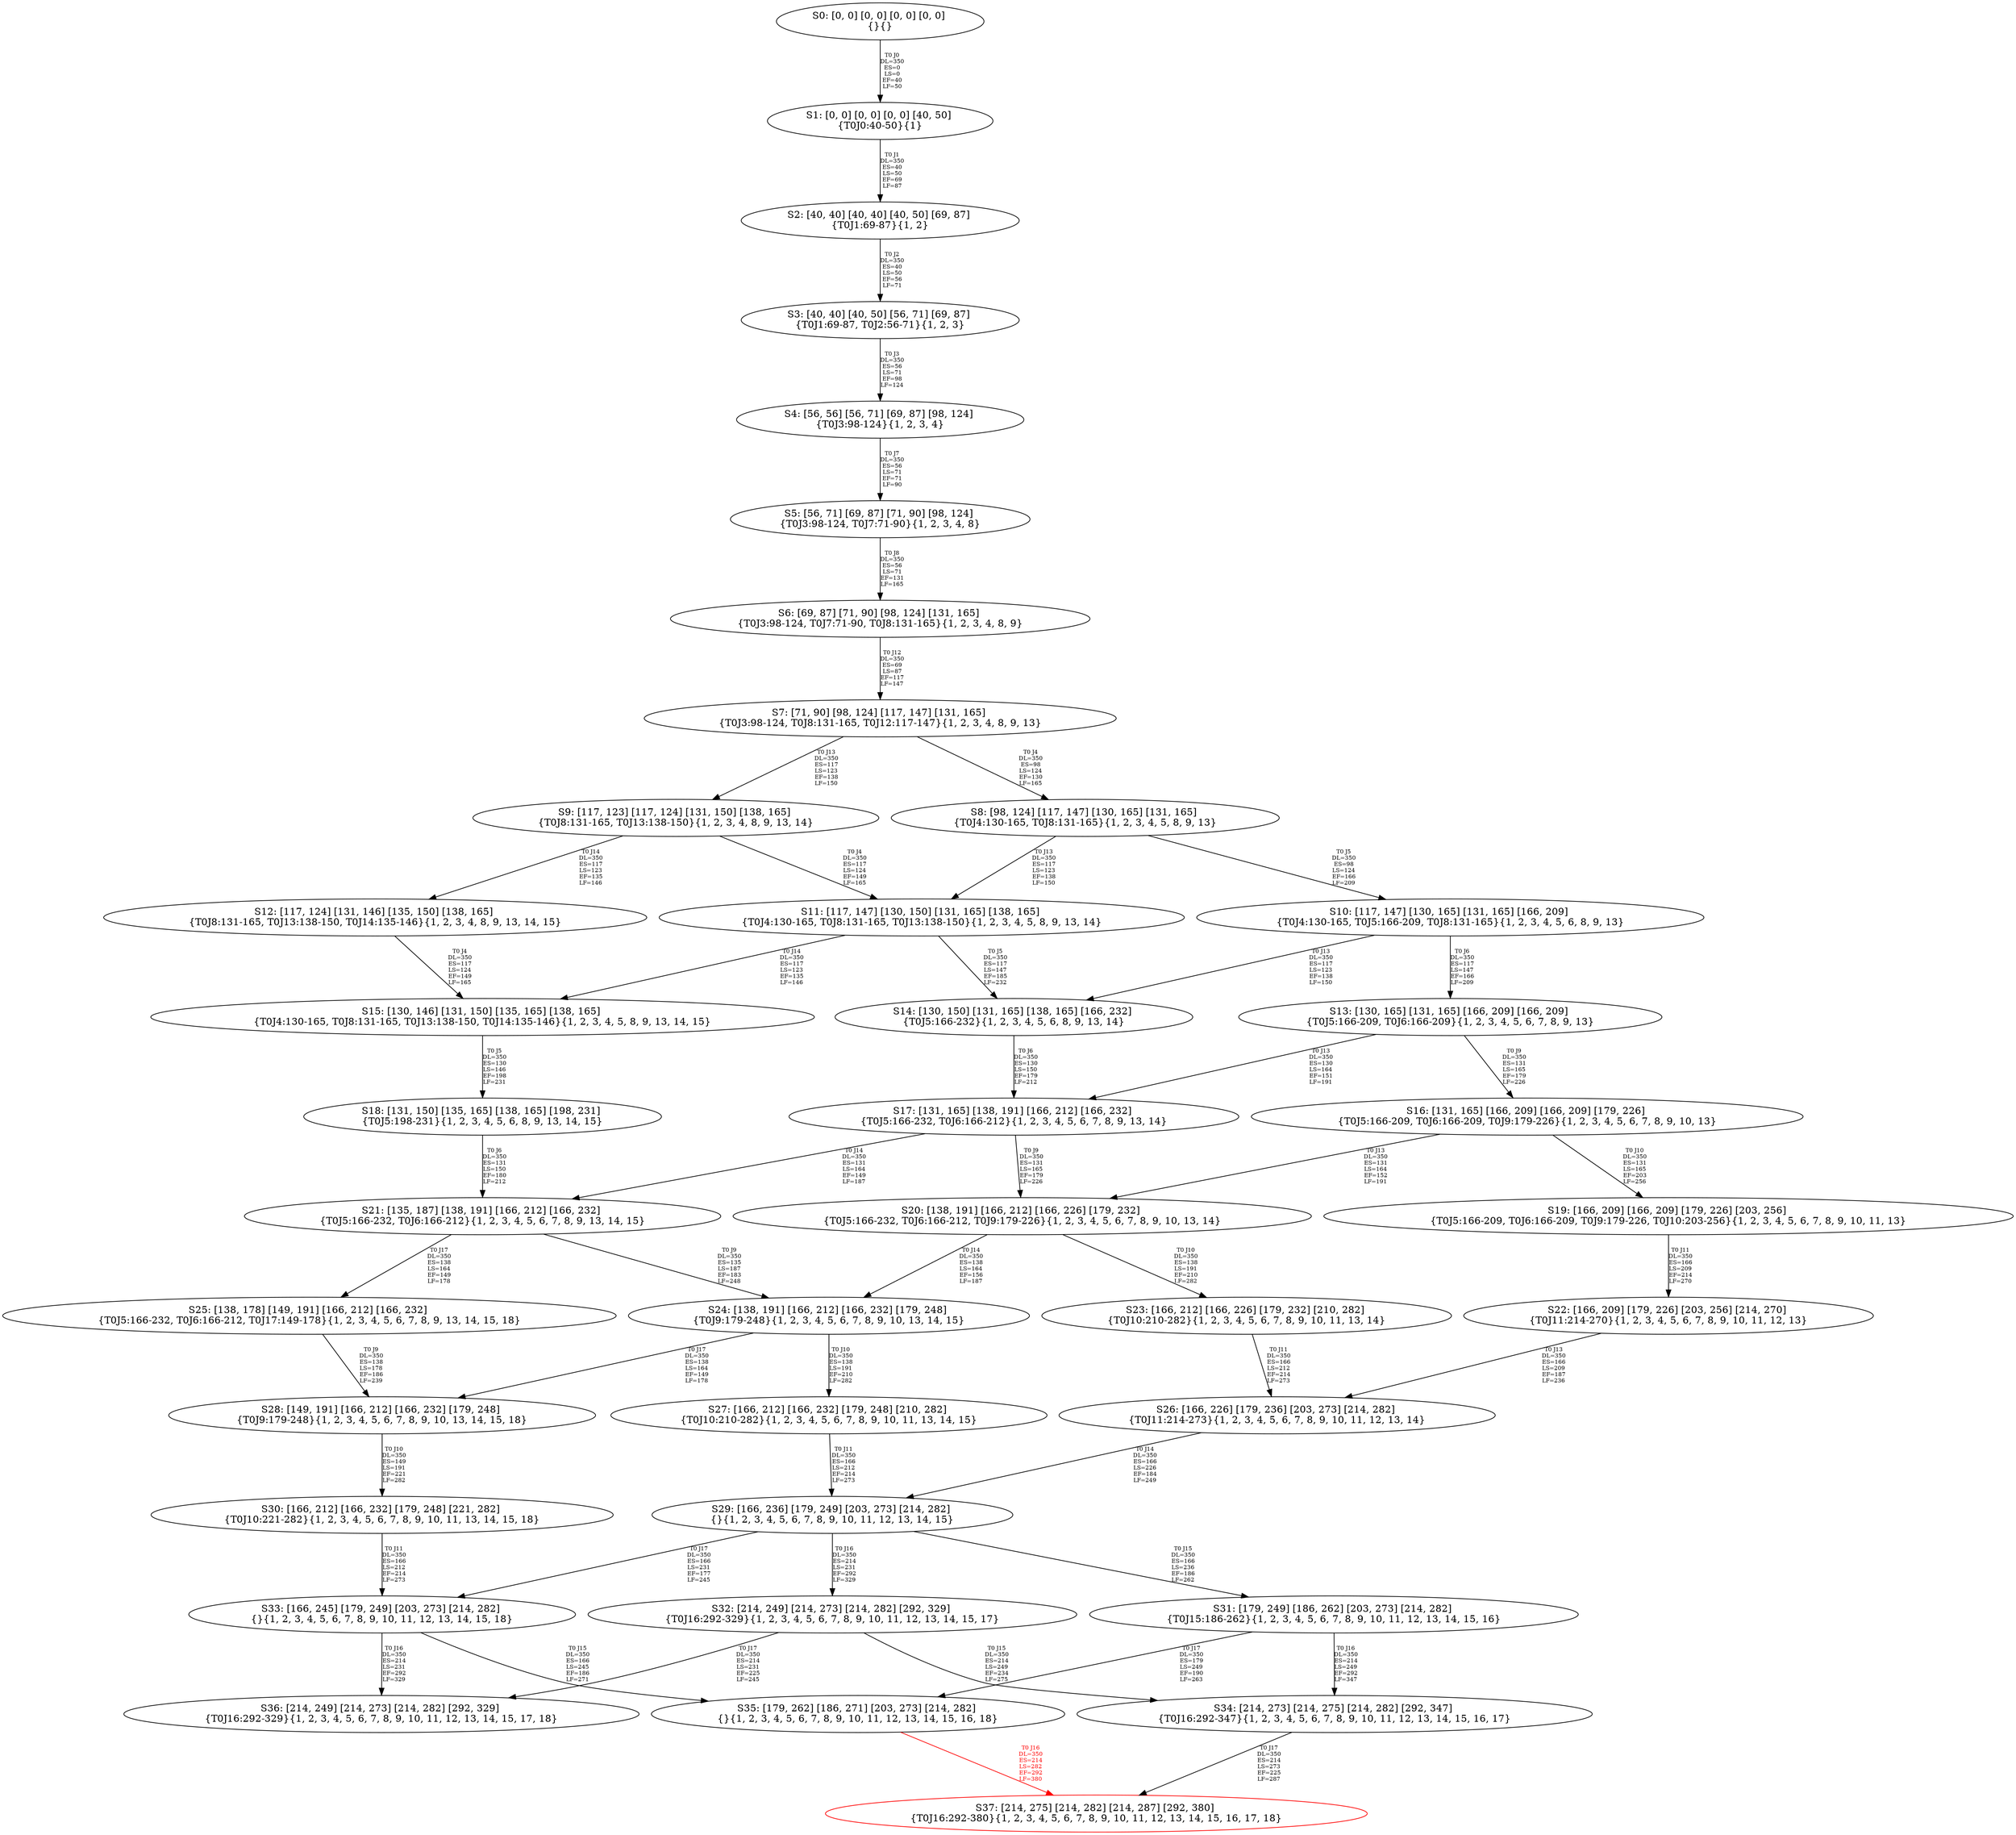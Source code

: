 digraph {
	S0[label="S0: [0, 0] [0, 0] [0, 0] [0, 0] \n{}{}"];
	S1[label="S1: [0, 0] [0, 0] [0, 0] [40, 50] \n{T0J0:40-50}{1}"];
	S2[label="S2: [40, 40] [40, 40] [40, 50] [69, 87] \n{T0J1:69-87}{1, 2}"];
	S3[label="S3: [40, 40] [40, 50] [56, 71] [69, 87] \n{T0J1:69-87, T0J2:56-71}{1, 2, 3}"];
	S4[label="S4: [56, 56] [56, 71] [69, 87] [98, 124] \n{T0J3:98-124}{1, 2, 3, 4}"];
	S5[label="S5: [56, 71] [69, 87] [71, 90] [98, 124] \n{T0J3:98-124, T0J7:71-90}{1, 2, 3, 4, 8}"];
	S6[label="S6: [69, 87] [71, 90] [98, 124] [131, 165] \n{T0J3:98-124, T0J7:71-90, T0J8:131-165}{1, 2, 3, 4, 8, 9}"];
	S7[label="S7: [71, 90] [98, 124] [117, 147] [131, 165] \n{T0J3:98-124, T0J8:131-165, T0J12:117-147}{1, 2, 3, 4, 8, 9, 13}"];
	S8[label="S8: [98, 124] [117, 147] [130, 165] [131, 165] \n{T0J4:130-165, T0J8:131-165}{1, 2, 3, 4, 5, 8, 9, 13}"];
	S9[label="S9: [117, 123] [117, 124] [131, 150] [138, 165] \n{T0J8:131-165, T0J13:138-150}{1, 2, 3, 4, 8, 9, 13, 14}"];
	S10[label="S10: [117, 147] [130, 165] [131, 165] [166, 209] \n{T0J4:130-165, T0J5:166-209, T0J8:131-165}{1, 2, 3, 4, 5, 6, 8, 9, 13}"];
	S11[label="S11: [117, 147] [130, 150] [131, 165] [138, 165] \n{T0J4:130-165, T0J8:131-165, T0J13:138-150}{1, 2, 3, 4, 5, 8, 9, 13, 14}"];
	S12[label="S12: [117, 124] [131, 146] [135, 150] [138, 165] \n{T0J8:131-165, T0J13:138-150, T0J14:135-146}{1, 2, 3, 4, 8, 9, 13, 14, 15}"];
	S13[label="S13: [130, 165] [131, 165] [166, 209] [166, 209] \n{T0J5:166-209, T0J6:166-209}{1, 2, 3, 4, 5, 6, 7, 8, 9, 13}"];
	S14[label="S14: [130, 150] [131, 165] [138, 165] [166, 232] \n{T0J5:166-232}{1, 2, 3, 4, 5, 6, 8, 9, 13, 14}"];
	S15[label="S15: [130, 146] [131, 150] [135, 165] [138, 165] \n{T0J4:130-165, T0J8:131-165, T0J13:138-150, T0J14:135-146}{1, 2, 3, 4, 5, 8, 9, 13, 14, 15}"];
	S16[label="S16: [131, 165] [166, 209] [166, 209] [179, 226] \n{T0J5:166-209, T0J6:166-209, T0J9:179-226}{1, 2, 3, 4, 5, 6, 7, 8, 9, 10, 13}"];
	S17[label="S17: [131, 165] [138, 191] [166, 212] [166, 232] \n{T0J5:166-232, T0J6:166-212}{1, 2, 3, 4, 5, 6, 7, 8, 9, 13, 14}"];
	S18[label="S18: [131, 150] [135, 165] [138, 165] [198, 231] \n{T0J5:198-231}{1, 2, 3, 4, 5, 6, 8, 9, 13, 14, 15}"];
	S19[label="S19: [166, 209] [166, 209] [179, 226] [203, 256] \n{T0J5:166-209, T0J6:166-209, T0J9:179-226, T0J10:203-256}{1, 2, 3, 4, 5, 6, 7, 8, 9, 10, 11, 13}"];
	S20[label="S20: [138, 191] [166, 212] [166, 226] [179, 232] \n{T0J5:166-232, T0J6:166-212, T0J9:179-226}{1, 2, 3, 4, 5, 6, 7, 8, 9, 10, 13, 14}"];
	S21[label="S21: [135, 187] [138, 191] [166, 212] [166, 232] \n{T0J5:166-232, T0J6:166-212}{1, 2, 3, 4, 5, 6, 7, 8, 9, 13, 14, 15}"];
	S22[label="S22: [166, 209] [179, 226] [203, 256] [214, 270] \n{T0J11:214-270}{1, 2, 3, 4, 5, 6, 7, 8, 9, 10, 11, 12, 13}"];
	S23[label="S23: [166, 212] [166, 226] [179, 232] [210, 282] \n{T0J10:210-282}{1, 2, 3, 4, 5, 6, 7, 8, 9, 10, 11, 13, 14}"];
	S24[label="S24: [138, 191] [166, 212] [166, 232] [179, 248] \n{T0J9:179-248}{1, 2, 3, 4, 5, 6, 7, 8, 9, 10, 13, 14, 15}"];
	S25[label="S25: [138, 178] [149, 191] [166, 212] [166, 232] \n{T0J5:166-232, T0J6:166-212, T0J17:149-178}{1, 2, 3, 4, 5, 6, 7, 8, 9, 13, 14, 15, 18}"];
	S26[label="S26: [166, 226] [179, 236] [203, 273] [214, 282] \n{T0J11:214-273}{1, 2, 3, 4, 5, 6, 7, 8, 9, 10, 11, 12, 13, 14}"];
	S27[label="S27: [166, 212] [166, 232] [179, 248] [210, 282] \n{T0J10:210-282}{1, 2, 3, 4, 5, 6, 7, 8, 9, 10, 11, 13, 14, 15}"];
	S28[label="S28: [149, 191] [166, 212] [166, 232] [179, 248] \n{T0J9:179-248}{1, 2, 3, 4, 5, 6, 7, 8, 9, 10, 13, 14, 15, 18}"];
	S29[label="S29: [166, 236] [179, 249] [203, 273] [214, 282] \n{}{1, 2, 3, 4, 5, 6, 7, 8, 9, 10, 11, 12, 13, 14, 15}"];
	S30[label="S30: [166, 212] [166, 232] [179, 248] [221, 282] \n{T0J10:221-282}{1, 2, 3, 4, 5, 6, 7, 8, 9, 10, 11, 13, 14, 15, 18}"];
	S31[label="S31: [179, 249] [186, 262] [203, 273] [214, 282] \n{T0J15:186-262}{1, 2, 3, 4, 5, 6, 7, 8, 9, 10, 11, 12, 13, 14, 15, 16}"];
	S32[label="S32: [214, 249] [214, 273] [214, 282] [292, 329] \n{T0J16:292-329}{1, 2, 3, 4, 5, 6, 7, 8, 9, 10, 11, 12, 13, 14, 15, 17}"];
	S33[label="S33: [166, 245] [179, 249] [203, 273] [214, 282] \n{}{1, 2, 3, 4, 5, 6, 7, 8, 9, 10, 11, 12, 13, 14, 15, 18}"];
	S34[label="S34: [214, 273] [214, 275] [214, 282] [292, 347] \n{T0J16:292-347}{1, 2, 3, 4, 5, 6, 7, 8, 9, 10, 11, 12, 13, 14, 15, 16, 17}"];
	S35[label="S35: [179, 262] [186, 271] [203, 273] [214, 282] \n{}{1, 2, 3, 4, 5, 6, 7, 8, 9, 10, 11, 12, 13, 14, 15, 16, 18}"];
	S36[label="S36: [214, 249] [214, 273] [214, 282] [292, 329] \n{T0J16:292-329}{1, 2, 3, 4, 5, 6, 7, 8, 9, 10, 11, 12, 13, 14, 15, 17, 18}"];
	S37[label="S37: [214, 275] [214, 282] [214, 287] [292, 380] \n{T0J16:292-380}{1, 2, 3, 4, 5, 6, 7, 8, 9, 10, 11, 12, 13, 14, 15, 16, 17, 18}"];
	S0 -> S1[label="T0 J0\nDL=350\nES=0\nLS=0\nEF=40\nLF=50",fontsize=8];
	S1 -> S2[label="T0 J1\nDL=350\nES=40\nLS=50\nEF=69\nLF=87",fontsize=8];
	S2 -> S3[label="T0 J2\nDL=350\nES=40\nLS=50\nEF=56\nLF=71",fontsize=8];
	S3 -> S4[label="T0 J3\nDL=350\nES=56\nLS=71\nEF=98\nLF=124",fontsize=8];
	S4 -> S5[label="T0 J7\nDL=350\nES=56\nLS=71\nEF=71\nLF=90",fontsize=8];
	S5 -> S6[label="T0 J8\nDL=350\nES=56\nLS=71\nEF=131\nLF=165",fontsize=8];
	S6 -> S7[label="T0 J12\nDL=350\nES=69\nLS=87\nEF=117\nLF=147",fontsize=8];
	S7 -> S8[label="T0 J4\nDL=350\nES=98\nLS=124\nEF=130\nLF=165",fontsize=8];
	S7 -> S9[label="T0 J13\nDL=350\nES=117\nLS=123\nEF=138\nLF=150",fontsize=8];
	S8 -> S10[label="T0 J5\nDL=350\nES=98\nLS=124\nEF=166\nLF=209",fontsize=8];
	S8 -> S11[label="T0 J13\nDL=350\nES=117\nLS=123\nEF=138\nLF=150",fontsize=8];
	S9 -> S11[label="T0 J4\nDL=350\nES=117\nLS=124\nEF=149\nLF=165",fontsize=8];
	S9 -> S12[label="T0 J14\nDL=350\nES=117\nLS=123\nEF=135\nLF=146",fontsize=8];
	S10 -> S13[label="T0 J6\nDL=350\nES=117\nLS=147\nEF=166\nLF=209",fontsize=8];
	S10 -> S14[label="T0 J13\nDL=350\nES=117\nLS=123\nEF=138\nLF=150",fontsize=8];
	S11 -> S14[label="T0 J5\nDL=350\nES=117\nLS=147\nEF=185\nLF=232",fontsize=8];
	S11 -> S15[label="T0 J14\nDL=350\nES=117\nLS=123\nEF=135\nLF=146",fontsize=8];
	S12 -> S15[label="T0 J4\nDL=350\nES=117\nLS=124\nEF=149\nLF=165",fontsize=8];
	S13 -> S16[label="T0 J9\nDL=350\nES=131\nLS=165\nEF=179\nLF=226",fontsize=8];
	S13 -> S17[label="T0 J13\nDL=350\nES=130\nLS=164\nEF=151\nLF=191",fontsize=8];
	S14 -> S17[label="T0 J6\nDL=350\nES=130\nLS=150\nEF=179\nLF=212",fontsize=8];
	S15 -> S18[label="T0 J5\nDL=350\nES=130\nLS=146\nEF=198\nLF=231",fontsize=8];
	S16 -> S19[label="T0 J10\nDL=350\nES=131\nLS=165\nEF=203\nLF=256",fontsize=8];
	S16 -> S20[label="T0 J13\nDL=350\nES=131\nLS=164\nEF=152\nLF=191",fontsize=8];
	S17 -> S20[label="T0 J9\nDL=350\nES=131\nLS=165\nEF=179\nLF=226",fontsize=8];
	S17 -> S21[label="T0 J14\nDL=350\nES=131\nLS=164\nEF=149\nLF=187",fontsize=8];
	S18 -> S21[label="T0 J6\nDL=350\nES=131\nLS=150\nEF=180\nLF=212",fontsize=8];
	S19 -> S22[label="T0 J11\nDL=350\nES=166\nLS=209\nEF=214\nLF=270",fontsize=8];
	S20 -> S23[label="T0 J10\nDL=350\nES=138\nLS=191\nEF=210\nLF=282",fontsize=8];
	S20 -> S24[label="T0 J14\nDL=350\nES=138\nLS=164\nEF=156\nLF=187",fontsize=8];
	S21 -> S24[label="T0 J9\nDL=350\nES=135\nLS=187\nEF=183\nLF=248",fontsize=8];
	S21 -> S25[label="T0 J17\nDL=350\nES=138\nLS=164\nEF=149\nLF=178",fontsize=8];
	S22 -> S26[label="T0 J13\nDL=350\nES=166\nLS=209\nEF=187\nLF=236",fontsize=8];
	S23 -> S26[label="T0 J11\nDL=350\nES=166\nLS=212\nEF=214\nLF=273",fontsize=8];
	S24 -> S27[label="T0 J10\nDL=350\nES=138\nLS=191\nEF=210\nLF=282",fontsize=8];
	S24 -> S28[label="T0 J17\nDL=350\nES=138\nLS=164\nEF=149\nLF=178",fontsize=8];
	S25 -> S28[label="T0 J9\nDL=350\nES=138\nLS=178\nEF=186\nLF=239",fontsize=8];
	S26 -> S29[label="T0 J14\nDL=350\nES=166\nLS=226\nEF=184\nLF=249",fontsize=8];
	S27 -> S29[label="T0 J11\nDL=350\nES=166\nLS=212\nEF=214\nLF=273",fontsize=8];
	S28 -> S30[label="T0 J10\nDL=350\nES=149\nLS=191\nEF=221\nLF=282",fontsize=8];
	S29 -> S31[label="T0 J15\nDL=350\nES=166\nLS=236\nEF=186\nLF=262",fontsize=8];
	S29 -> S32[label="T0 J16\nDL=350\nES=214\nLS=231\nEF=292\nLF=329",fontsize=8];
	S29 -> S33[label="T0 J17\nDL=350\nES=166\nLS=231\nEF=177\nLF=245",fontsize=8];
	S30 -> S33[label="T0 J11\nDL=350\nES=166\nLS=212\nEF=214\nLF=273",fontsize=8];
	S31 -> S34[label="T0 J16\nDL=350\nES=214\nLS=249\nEF=292\nLF=347",fontsize=8];
	S31 -> S35[label="T0 J17\nDL=350\nES=179\nLS=249\nEF=190\nLF=263",fontsize=8];
	S32 -> S34[label="T0 J15\nDL=350\nES=214\nLS=249\nEF=234\nLF=275",fontsize=8];
	S32 -> S36[label="T0 J17\nDL=350\nES=214\nLS=231\nEF=225\nLF=245",fontsize=8];
	S33 -> S35[label="T0 J15\nDL=350\nES=166\nLS=245\nEF=186\nLF=271",fontsize=8];
	S33 -> S36[label="T0 J16\nDL=350\nES=214\nLS=231\nEF=292\nLF=329",fontsize=8];
	S34 -> S37[label="T0 J17\nDL=350\nES=214\nLS=273\nEF=225\nLF=287",fontsize=8];
	S35 -> S37[label="T0 J16\nDL=350\nES=214\nLS=282\nEF=292\nLF=380",color=Red,fontcolor=Red,fontsize=8];
S37[color=Red];
}
